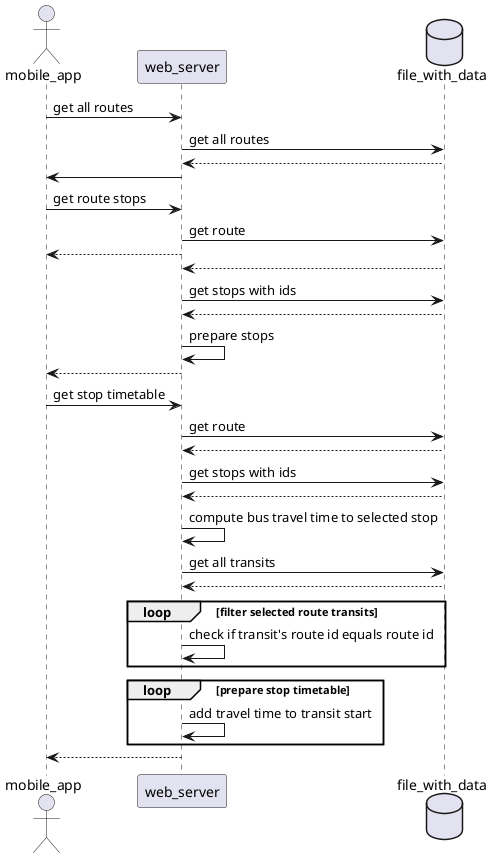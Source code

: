 @startuml
'https://plantuml.com/sequence-diagram

'autonumber
actor mobile_app
participant web_server
database file_with_data

mobile_app -> web_server: get all routes
web_server -> file_with_data: get all routes
file_with_data --> web_server
web_server -> mobile_app
mobile_app -> web_server: get route stops
web_server -> file_with_data: get route
web_server --> mobile_app
file_with_data --> web_server
web_server -> file_with_data: get stops with ids
file_with_data --> web_server
web_server -> web_server: prepare stops
web_server --> mobile_app

mobile_app -> web_server: get stop timetable
web_server -> file_with_data: get route
file_with_data --> web_server
web_server -> file_with_data: get stops with ids
file_with_data --> web_server
web_server -> web_server: compute bus travel time to selected stop
web_server -> file_with_data: get all transits
file_with_data --> web_server
loop filter selected route transits
web_server -> web_server: check if transit's route id equals route id
end
loop prepare stop timetable
web_server-> web_server: add travel time to transit start
end
web_server --> mobile_app
@enduml